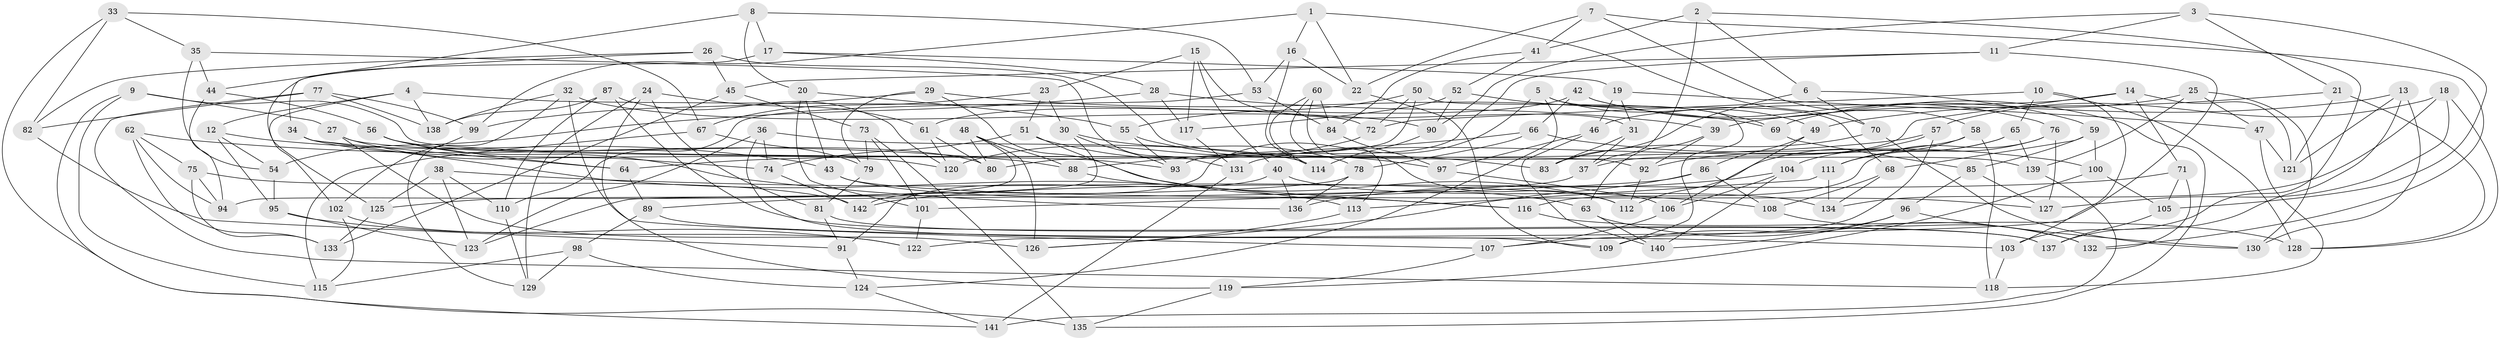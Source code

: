 // coarse degree distribution, {5: 0.14285714285714285, 3: 0.14285714285714285, 4: 0.4642857142857143, 9: 0.05357142857142857, 15: 0.017857142857142856, 6: 0.03571428571428571, 8: 0.05357142857142857, 14: 0.017857142857142856, 7: 0.017857142857142856, 12: 0.017857142857142856, 10: 0.017857142857142856, 11: 0.017857142857142856}
// Generated by graph-tools (version 1.1) at 2025/01/03/04/25 22:01:59]
// undirected, 142 vertices, 284 edges
graph export_dot {
graph [start="1"]
  node [color=gray90,style=filled];
  1;
  2;
  3;
  4;
  5;
  6;
  7;
  8;
  9;
  10;
  11;
  12;
  13;
  14;
  15;
  16;
  17;
  18;
  19;
  20;
  21;
  22;
  23;
  24;
  25;
  26;
  27;
  28;
  29;
  30;
  31;
  32;
  33;
  34;
  35;
  36;
  37;
  38;
  39;
  40;
  41;
  42;
  43;
  44;
  45;
  46;
  47;
  48;
  49;
  50;
  51;
  52;
  53;
  54;
  55;
  56;
  57;
  58;
  59;
  60;
  61;
  62;
  63;
  64;
  65;
  66;
  67;
  68;
  69;
  70;
  71;
  72;
  73;
  74;
  75;
  76;
  77;
  78;
  79;
  80;
  81;
  82;
  83;
  84;
  85;
  86;
  87;
  88;
  89;
  90;
  91;
  92;
  93;
  94;
  95;
  96;
  97;
  98;
  99;
  100;
  101;
  102;
  103;
  104;
  105;
  106;
  107;
  108;
  109;
  110;
  111;
  112;
  113;
  114;
  115;
  116;
  117;
  118;
  119;
  120;
  121;
  122;
  123;
  124;
  125;
  126;
  127;
  128;
  129;
  130;
  131;
  132;
  133;
  134;
  135;
  136;
  137;
  138;
  139;
  140;
  141;
  142;
  1 -- 99;
  1 -- 22;
  1 -- 16;
  1 -- 70;
  2 -- 103;
  2 -- 37;
  2 -- 41;
  2 -- 6;
  3 -- 105;
  3 -- 21;
  3 -- 11;
  3 -- 90;
  4 -- 72;
  4 -- 138;
  4 -- 102;
  4 -- 12;
  5 -- 124;
  5 -- 49;
  5 -- 68;
  5 -- 142;
  6 -- 83;
  6 -- 59;
  6 -- 70;
  7 -- 41;
  7 -- 58;
  7 -- 132;
  7 -- 22;
  8 -- 53;
  8 -- 17;
  8 -- 20;
  8 -- 44;
  9 -- 141;
  9 -- 92;
  9 -- 115;
  9 -- 27;
  10 -- 72;
  10 -- 128;
  10 -- 103;
  10 -- 65;
  11 -- 45;
  11 -- 93;
  11 -- 122;
  12 -- 95;
  12 -- 54;
  12 -- 43;
  13 -- 39;
  13 -- 121;
  13 -- 137;
  13 -- 130;
  14 -- 46;
  14 -- 37;
  14 -- 71;
  14 -- 121;
  15 -- 40;
  15 -- 23;
  15 -- 31;
  15 -- 117;
  16 -- 22;
  16 -- 114;
  16 -- 53;
  17 -- 19;
  17 -- 125;
  17 -- 28;
  18 -- 57;
  18 -- 134;
  18 -- 127;
  18 -- 128;
  19 -- 47;
  19 -- 46;
  19 -- 31;
  20 -- 43;
  20 -- 55;
  20 -- 101;
  21 -- 49;
  21 -- 128;
  21 -- 121;
  22 -- 109;
  23 -- 67;
  23 -- 51;
  23 -- 30;
  24 -- 119;
  24 -- 129;
  24 -- 81;
  24 -- 61;
  25 -- 69;
  25 -- 130;
  25 -- 47;
  25 -- 139;
  26 -- 34;
  26 -- 139;
  26 -- 82;
  26 -- 45;
  27 -- 93;
  27 -- 126;
  27 -- 74;
  28 -- 117;
  28 -- 39;
  28 -- 54;
  29 -- 99;
  29 -- 112;
  29 -- 69;
  29 -- 79;
  30 -- 93;
  30 -- 123;
  30 -- 78;
  31 -- 83;
  31 -- 37;
  32 -- 90;
  32 -- 129;
  32 -- 138;
  32 -- 107;
  33 -- 35;
  33 -- 67;
  33 -- 82;
  33 -- 135;
  34 -- 64;
  34 -- 113;
  34 -- 120;
  35 -- 44;
  35 -- 54;
  35 -- 131;
  36 -- 109;
  36 -- 74;
  36 -- 114;
  36 -- 123;
  37 -- 89;
  38 -- 123;
  38 -- 125;
  38 -- 108;
  38 -- 110;
  39 -- 63;
  39 -- 92;
  40 -- 91;
  40 -- 136;
  40 -- 134;
  41 -- 52;
  41 -- 84;
  42 -- 61;
  42 -- 135;
  42 -- 66;
  42 -- 76;
  43 -- 116;
  43 -- 127;
  44 -- 56;
  44 -- 94;
  45 -- 73;
  45 -- 133;
  46 -- 140;
  46 -- 97;
  47 -- 118;
  47 -- 121;
  48 -- 80;
  48 -- 94;
  48 -- 126;
  48 -- 88;
  49 -- 106;
  49 -- 86;
  50 -- 55;
  50 -- 72;
  50 -- 80;
  50 -- 109;
  51 -- 63;
  51 -- 74;
  51 -- 97;
  52 -- 90;
  52 -- 69;
  52 -- 117;
  53 -- 84;
  53 -- 110;
  54 -- 95;
  55 -- 83;
  55 -- 93;
  56 -- 64;
  56 -- 80;
  56 -- 136;
  57 -- 107;
  57 -- 92;
  57 -- 64;
  58 -- 111;
  58 -- 118;
  58 -- 131;
  59 -- 68;
  59 -- 100;
  59 -- 85;
  60 -- 113;
  60 -- 84;
  60 -- 112;
  60 -- 114;
  61 -- 120;
  61 -- 80;
  62 -- 133;
  62 -- 94;
  62 -- 75;
  62 -- 88;
  63 -- 132;
  63 -- 140;
  64 -- 89;
  65 -- 104;
  65 -- 112;
  65 -- 139;
  66 -- 78;
  66 -- 100;
  66 -- 88;
  67 -- 79;
  67 -- 115;
  68 -- 134;
  68 -- 108;
  69 -- 85;
  70 -- 130;
  70 -- 83;
  71 -- 132;
  71 -- 142;
  71 -- 105;
  72 -- 120;
  73 -- 101;
  73 -- 135;
  73 -- 79;
  74 -- 142;
  75 -- 133;
  75 -- 142;
  75 -- 94;
  76 -- 127;
  76 -- 111;
  76 -- 116;
  77 -- 118;
  77 -- 82;
  77 -- 138;
  77 -- 99;
  78 -- 125;
  78 -- 136;
  79 -- 81;
  81 -- 137;
  81 -- 91;
  82 -- 91;
  84 -- 97;
  85 -- 127;
  85 -- 96;
  86 -- 126;
  86 -- 108;
  86 -- 101;
  87 -- 137;
  87 -- 120;
  87 -- 138;
  87 -- 110;
  88 -- 116;
  89 -- 103;
  89 -- 98;
  90 -- 114;
  91 -- 124;
  92 -- 112;
  95 -- 123;
  95 -- 122;
  96 -- 130;
  96 -- 140;
  96 -- 109;
  97 -- 106;
  98 -- 129;
  98 -- 115;
  98 -- 124;
  99 -- 102;
  100 -- 119;
  100 -- 105;
  101 -- 122;
  102 -- 122;
  102 -- 115;
  103 -- 118;
  104 -- 140;
  104 -- 106;
  104 -- 136;
  105 -- 137;
  106 -- 107;
  107 -- 119;
  108 -- 132;
  110 -- 129;
  111 -- 113;
  111 -- 134;
  113 -- 126;
  116 -- 128;
  117 -- 131;
  119 -- 135;
  124 -- 141;
  125 -- 133;
  131 -- 141;
  139 -- 141;
}
